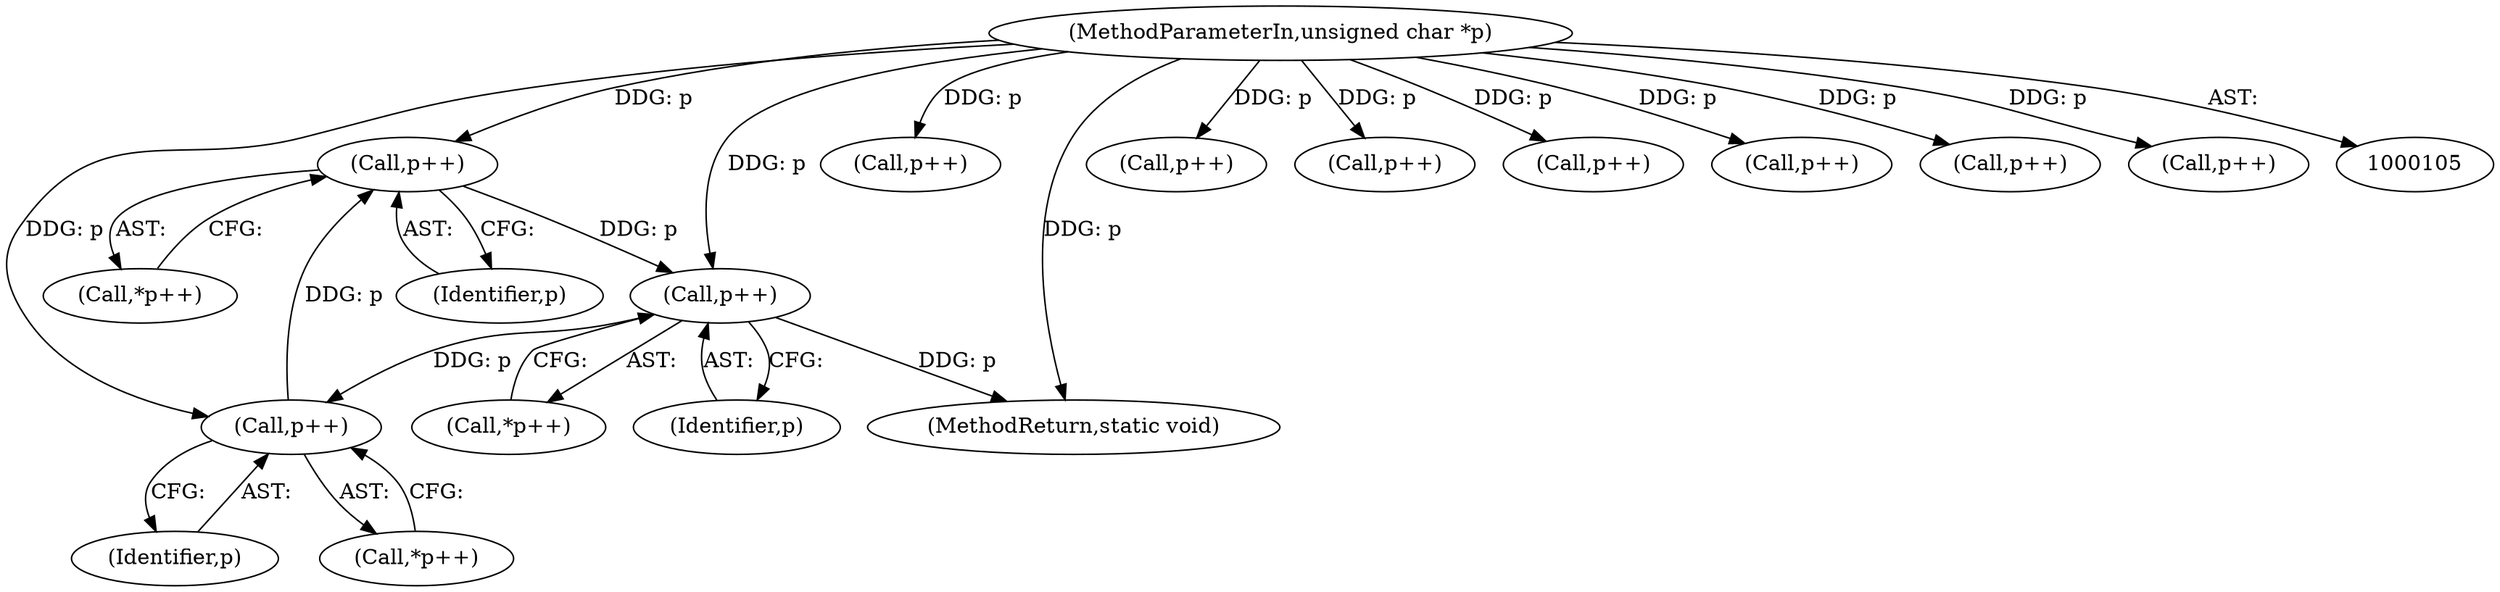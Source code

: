 digraph "0_ImageMagick_b6ae2f9e0ab13343c0281732d479757a8e8979c7@pointer" {
"1000786" [label="(Call,p++)"];
"1000780" [label="(Call,p++)"];
"1000792" [label="(Call,p++)"];
"1000786" [label="(Call,p++)"];
"1000106" [label="(MethodParameterIn,unsigned char *p)"];
"1000786" [label="(Call,p++)"];
"1000792" [label="(Call,p++)"];
"1000780" [label="(Call,p++)"];
"1000661" [label="(Call,p++)"];
"1000785" [label="(Call,*p++)"];
"1000781" [label="(Identifier,p)"];
"1000803" [label="(MethodReturn,static void)"];
"1000787" [label="(Identifier,p)"];
"1000779" [label="(Call,*p++)"];
"1000106" [label="(MethodParameterIn,unsigned char *p)"];
"1000262" [label="(Call,p++)"];
"1000523" [label="(Call,p++)"];
"1000791" [label="(Call,*p++)"];
"1000731" [label="(Call,p++)"];
"1000206" [label="(Call,p++)"];
"1000624" [label="(Call,p++)"];
"1000793" [label="(Identifier,p)"];
"1000414" [label="(Call,p++)"];
"1000786" -> "1000785"  [label="AST: "];
"1000786" -> "1000787"  [label="CFG: "];
"1000787" -> "1000786"  [label="AST: "];
"1000785" -> "1000786"  [label="CFG: "];
"1000780" -> "1000786"  [label="DDG: p"];
"1000106" -> "1000786"  [label="DDG: p"];
"1000786" -> "1000792"  [label="DDG: p"];
"1000780" -> "1000779"  [label="AST: "];
"1000780" -> "1000781"  [label="CFG: "];
"1000781" -> "1000780"  [label="AST: "];
"1000779" -> "1000780"  [label="CFG: "];
"1000792" -> "1000780"  [label="DDG: p"];
"1000106" -> "1000780"  [label="DDG: p"];
"1000792" -> "1000791"  [label="AST: "];
"1000792" -> "1000793"  [label="CFG: "];
"1000793" -> "1000792"  [label="AST: "];
"1000791" -> "1000792"  [label="CFG: "];
"1000792" -> "1000803"  [label="DDG: p"];
"1000106" -> "1000792"  [label="DDG: p"];
"1000106" -> "1000105"  [label="AST: "];
"1000106" -> "1000803"  [label="DDG: p"];
"1000106" -> "1000206"  [label="DDG: p"];
"1000106" -> "1000262"  [label="DDG: p"];
"1000106" -> "1000414"  [label="DDG: p"];
"1000106" -> "1000523"  [label="DDG: p"];
"1000106" -> "1000624"  [label="DDG: p"];
"1000106" -> "1000661"  [label="DDG: p"];
"1000106" -> "1000731"  [label="DDG: p"];
}

